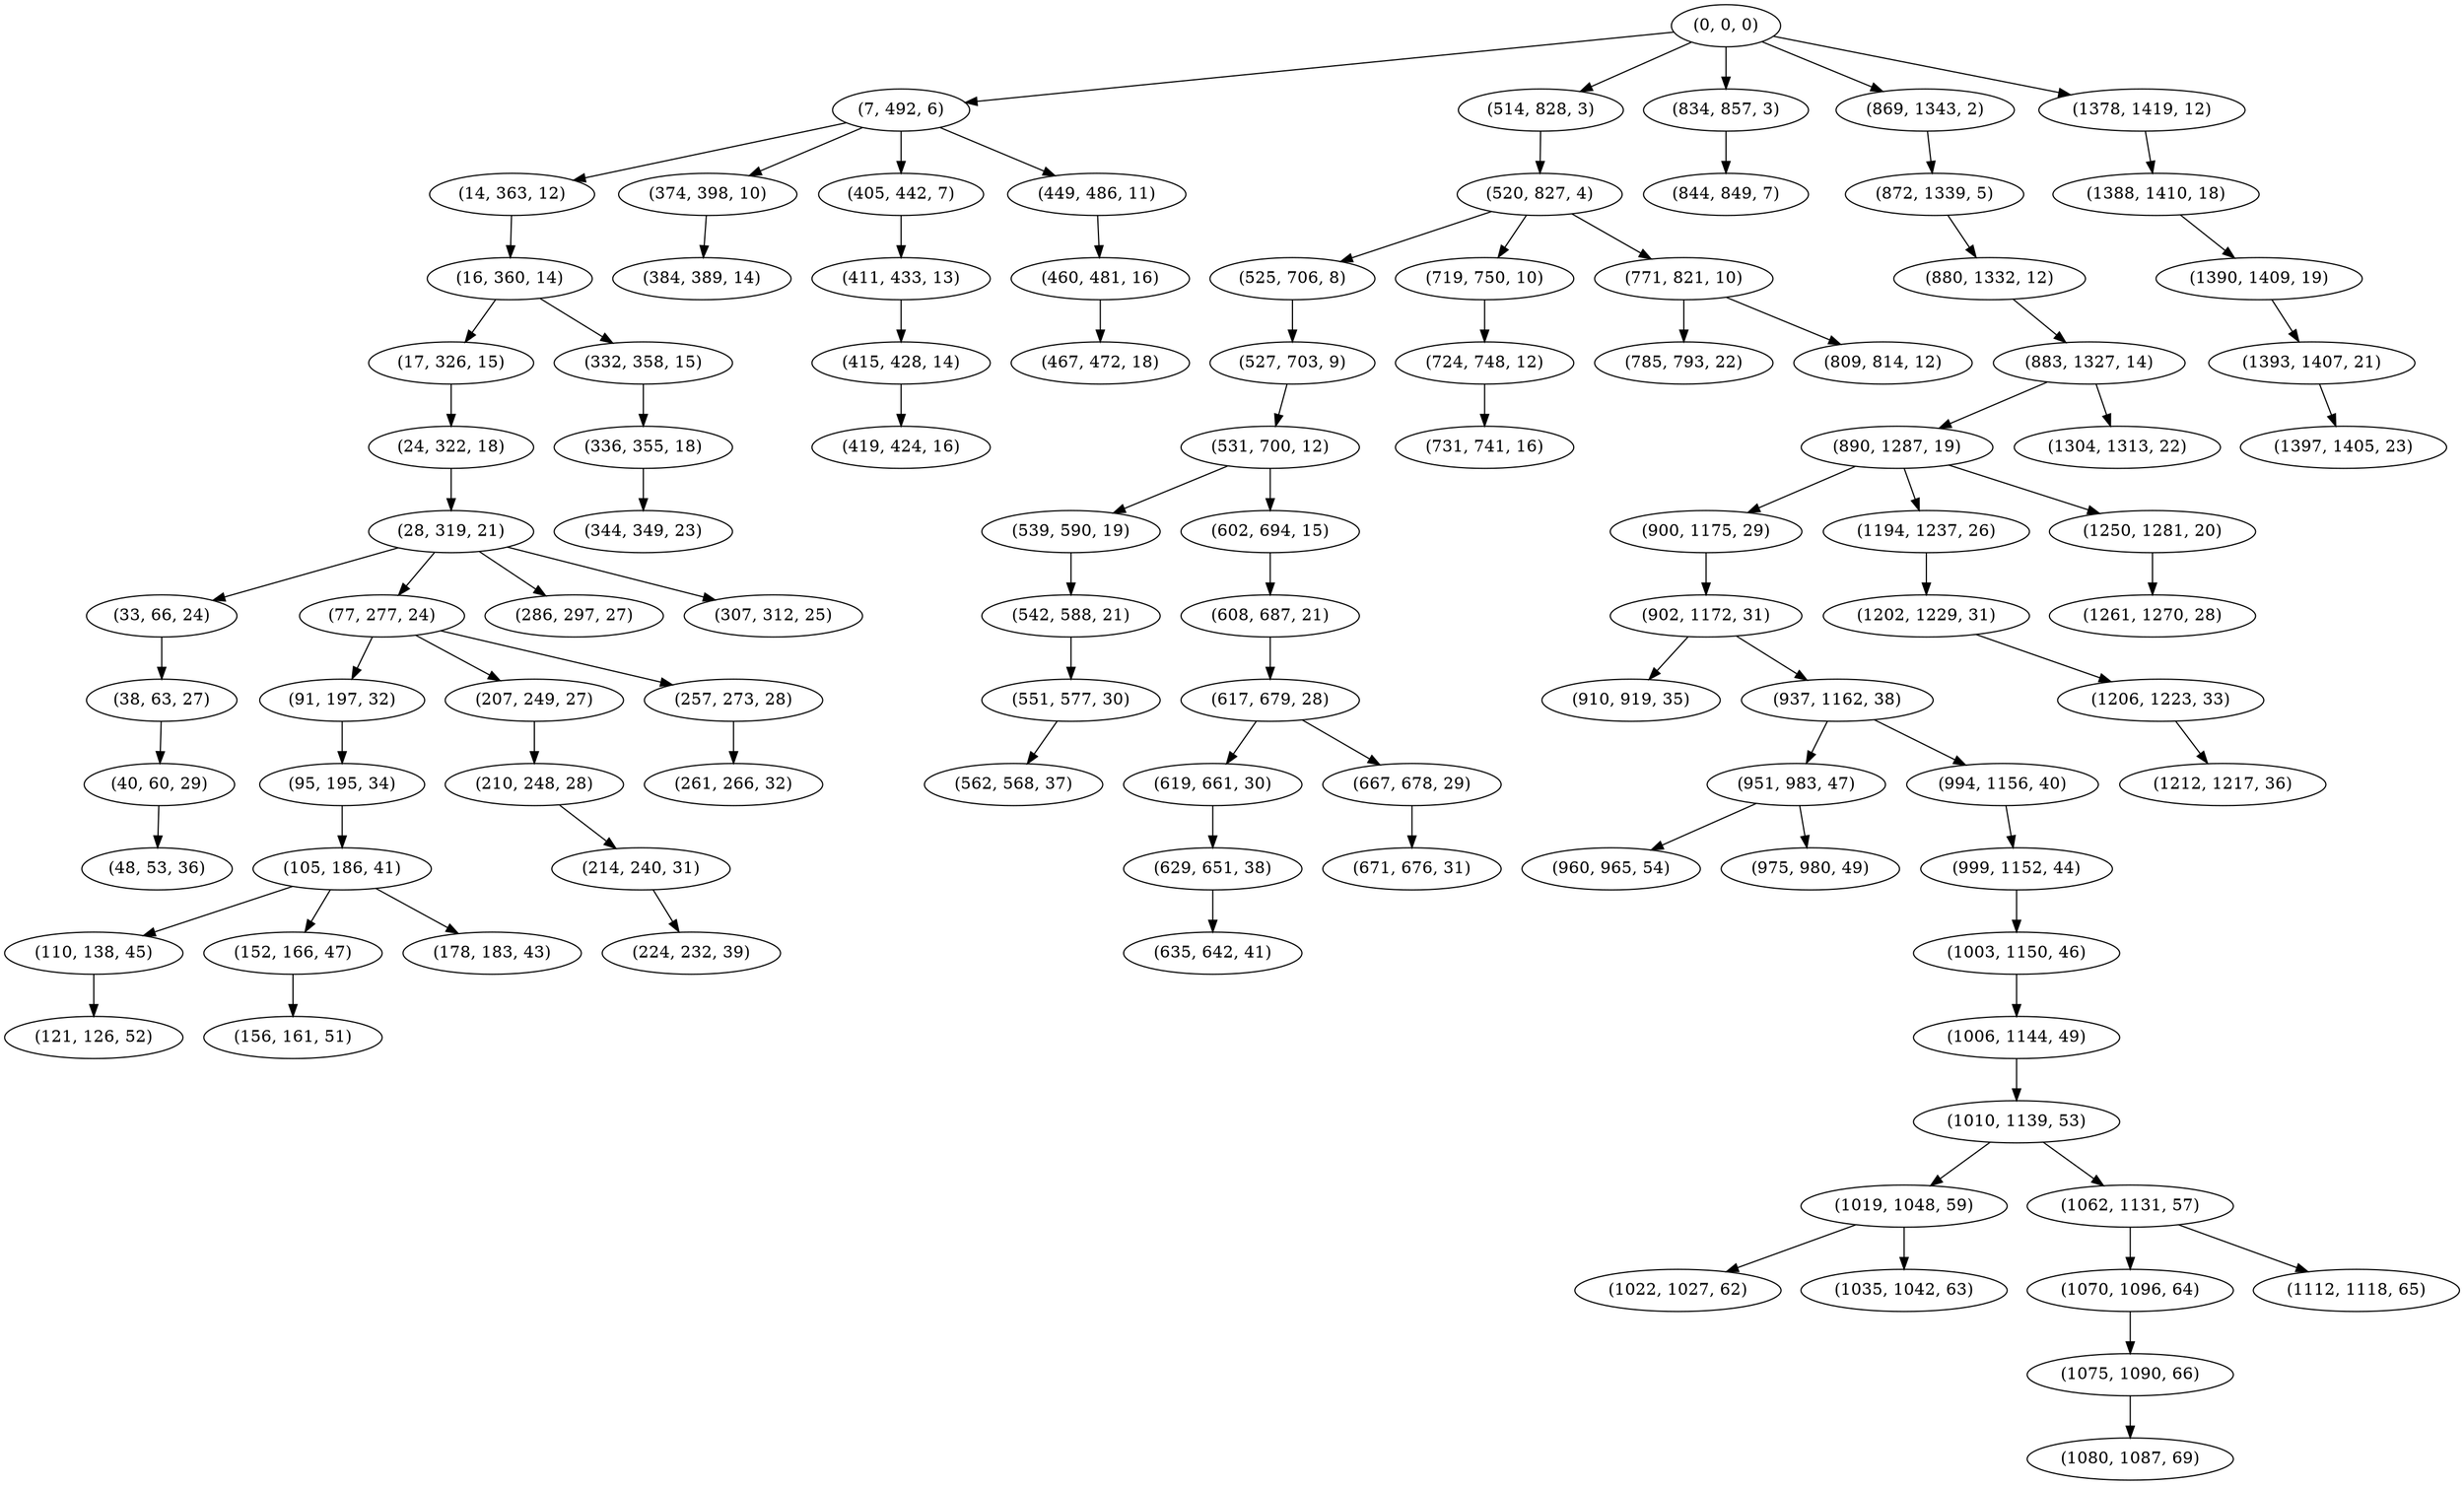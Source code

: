 digraph tree {
    "(0, 0, 0)";
    "(7, 492, 6)";
    "(14, 363, 12)";
    "(16, 360, 14)";
    "(17, 326, 15)";
    "(24, 322, 18)";
    "(28, 319, 21)";
    "(33, 66, 24)";
    "(38, 63, 27)";
    "(40, 60, 29)";
    "(48, 53, 36)";
    "(77, 277, 24)";
    "(91, 197, 32)";
    "(95, 195, 34)";
    "(105, 186, 41)";
    "(110, 138, 45)";
    "(121, 126, 52)";
    "(152, 166, 47)";
    "(156, 161, 51)";
    "(178, 183, 43)";
    "(207, 249, 27)";
    "(210, 248, 28)";
    "(214, 240, 31)";
    "(224, 232, 39)";
    "(257, 273, 28)";
    "(261, 266, 32)";
    "(286, 297, 27)";
    "(307, 312, 25)";
    "(332, 358, 15)";
    "(336, 355, 18)";
    "(344, 349, 23)";
    "(374, 398, 10)";
    "(384, 389, 14)";
    "(405, 442, 7)";
    "(411, 433, 13)";
    "(415, 428, 14)";
    "(419, 424, 16)";
    "(449, 486, 11)";
    "(460, 481, 16)";
    "(467, 472, 18)";
    "(514, 828, 3)";
    "(520, 827, 4)";
    "(525, 706, 8)";
    "(527, 703, 9)";
    "(531, 700, 12)";
    "(539, 590, 19)";
    "(542, 588, 21)";
    "(551, 577, 30)";
    "(562, 568, 37)";
    "(602, 694, 15)";
    "(608, 687, 21)";
    "(617, 679, 28)";
    "(619, 661, 30)";
    "(629, 651, 38)";
    "(635, 642, 41)";
    "(667, 678, 29)";
    "(671, 676, 31)";
    "(719, 750, 10)";
    "(724, 748, 12)";
    "(731, 741, 16)";
    "(771, 821, 10)";
    "(785, 793, 22)";
    "(809, 814, 12)";
    "(834, 857, 3)";
    "(844, 849, 7)";
    "(869, 1343, 2)";
    "(872, 1339, 5)";
    "(880, 1332, 12)";
    "(883, 1327, 14)";
    "(890, 1287, 19)";
    "(900, 1175, 29)";
    "(902, 1172, 31)";
    "(910, 919, 35)";
    "(937, 1162, 38)";
    "(951, 983, 47)";
    "(960, 965, 54)";
    "(975, 980, 49)";
    "(994, 1156, 40)";
    "(999, 1152, 44)";
    "(1003, 1150, 46)";
    "(1006, 1144, 49)";
    "(1010, 1139, 53)";
    "(1019, 1048, 59)";
    "(1022, 1027, 62)";
    "(1035, 1042, 63)";
    "(1062, 1131, 57)";
    "(1070, 1096, 64)";
    "(1075, 1090, 66)";
    "(1080, 1087, 69)";
    "(1112, 1118, 65)";
    "(1194, 1237, 26)";
    "(1202, 1229, 31)";
    "(1206, 1223, 33)";
    "(1212, 1217, 36)";
    "(1250, 1281, 20)";
    "(1261, 1270, 28)";
    "(1304, 1313, 22)";
    "(1378, 1419, 12)";
    "(1388, 1410, 18)";
    "(1390, 1409, 19)";
    "(1393, 1407, 21)";
    "(1397, 1405, 23)";
    "(0, 0, 0)" -> "(7, 492, 6)";
    "(0, 0, 0)" -> "(514, 828, 3)";
    "(0, 0, 0)" -> "(834, 857, 3)";
    "(0, 0, 0)" -> "(869, 1343, 2)";
    "(0, 0, 0)" -> "(1378, 1419, 12)";
    "(7, 492, 6)" -> "(14, 363, 12)";
    "(7, 492, 6)" -> "(374, 398, 10)";
    "(7, 492, 6)" -> "(405, 442, 7)";
    "(7, 492, 6)" -> "(449, 486, 11)";
    "(14, 363, 12)" -> "(16, 360, 14)";
    "(16, 360, 14)" -> "(17, 326, 15)";
    "(16, 360, 14)" -> "(332, 358, 15)";
    "(17, 326, 15)" -> "(24, 322, 18)";
    "(24, 322, 18)" -> "(28, 319, 21)";
    "(28, 319, 21)" -> "(33, 66, 24)";
    "(28, 319, 21)" -> "(77, 277, 24)";
    "(28, 319, 21)" -> "(286, 297, 27)";
    "(28, 319, 21)" -> "(307, 312, 25)";
    "(33, 66, 24)" -> "(38, 63, 27)";
    "(38, 63, 27)" -> "(40, 60, 29)";
    "(40, 60, 29)" -> "(48, 53, 36)";
    "(77, 277, 24)" -> "(91, 197, 32)";
    "(77, 277, 24)" -> "(207, 249, 27)";
    "(77, 277, 24)" -> "(257, 273, 28)";
    "(91, 197, 32)" -> "(95, 195, 34)";
    "(95, 195, 34)" -> "(105, 186, 41)";
    "(105, 186, 41)" -> "(110, 138, 45)";
    "(105, 186, 41)" -> "(152, 166, 47)";
    "(105, 186, 41)" -> "(178, 183, 43)";
    "(110, 138, 45)" -> "(121, 126, 52)";
    "(152, 166, 47)" -> "(156, 161, 51)";
    "(207, 249, 27)" -> "(210, 248, 28)";
    "(210, 248, 28)" -> "(214, 240, 31)";
    "(214, 240, 31)" -> "(224, 232, 39)";
    "(257, 273, 28)" -> "(261, 266, 32)";
    "(332, 358, 15)" -> "(336, 355, 18)";
    "(336, 355, 18)" -> "(344, 349, 23)";
    "(374, 398, 10)" -> "(384, 389, 14)";
    "(405, 442, 7)" -> "(411, 433, 13)";
    "(411, 433, 13)" -> "(415, 428, 14)";
    "(415, 428, 14)" -> "(419, 424, 16)";
    "(449, 486, 11)" -> "(460, 481, 16)";
    "(460, 481, 16)" -> "(467, 472, 18)";
    "(514, 828, 3)" -> "(520, 827, 4)";
    "(520, 827, 4)" -> "(525, 706, 8)";
    "(520, 827, 4)" -> "(719, 750, 10)";
    "(520, 827, 4)" -> "(771, 821, 10)";
    "(525, 706, 8)" -> "(527, 703, 9)";
    "(527, 703, 9)" -> "(531, 700, 12)";
    "(531, 700, 12)" -> "(539, 590, 19)";
    "(531, 700, 12)" -> "(602, 694, 15)";
    "(539, 590, 19)" -> "(542, 588, 21)";
    "(542, 588, 21)" -> "(551, 577, 30)";
    "(551, 577, 30)" -> "(562, 568, 37)";
    "(602, 694, 15)" -> "(608, 687, 21)";
    "(608, 687, 21)" -> "(617, 679, 28)";
    "(617, 679, 28)" -> "(619, 661, 30)";
    "(617, 679, 28)" -> "(667, 678, 29)";
    "(619, 661, 30)" -> "(629, 651, 38)";
    "(629, 651, 38)" -> "(635, 642, 41)";
    "(667, 678, 29)" -> "(671, 676, 31)";
    "(719, 750, 10)" -> "(724, 748, 12)";
    "(724, 748, 12)" -> "(731, 741, 16)";
    "(771, 821, 10)" -> "(785, 793, 22)";
    "(771, 821, 10)" -> "(809, 814, 12)";
    "(834, 857, 3)" -> "(844, 849, 7)";
    "(869, 1343, 2)" -> "(872, 1339, 5)";
    "(872, 1339, 5)" -> "(880, 1332, 12)";
    "(880, 1332, 12)" -> "(883, 1327, 14)";
    "(883, 1327, 14)" -> "(890, 1287, 19)";
    "(883, 1327, 14)" -> "(1304, 1313, 22)";
    "(890, 1287, 19)" -> "(900, 1175, 29)";
    "(890, 1287, 19)" -> "(1194, 1237, 26)";
    "(890, 1287, 19)" -> "(1250, 1281, 20)";
    "(900, 1175, 29)" -> "(902, 1172, 31)";
    "(902, 1172, 31)" -> "(910, 919, 35)";
    "(902, 1172, 31)" -> "(937, 1162, 38)";
    "(937, 1162, 38)" -> "(951, 983, 47)";
    "(937, 1162, 38)" -> "(994, 1156, 40)";
    "(951, 983, 47)" -> "(960, 965, 54)";
    "(951, 983, 47)" -> "(975, 980, 49)";
    "(994, 1156, 40)" -> "(999, 1152, 44)";
    "(999, 1152, 44)" -> "(1003, 1150, 46)";
    "(1003, 1150, 46)" -> "(1006, 1144, 49)";
    "(1006, 1144, 49)" -> "(1010, 1139, 53)";
    "(1010, 1139, 53)" -> "(1019, 1048, 59)";
    "(1010, 1139, 53)" -> "(1062, 1131, 57)";
    "(1019, 1048, 59)" -> "(1022, 1027, 62)";
    "(1019, 1048, 59)" -> "(1035, 1042, 63)";
    "(1062, 1131, 57)" -> "(1070, 1096, 64)";
    "(1062, 1131, 57)" -> "(1112, 1118, 65)";
    "(1070, 1096, 64)" -> "(1075, 1090, 66)";
    "(1075, 1090, 66)" -> "(1080, 1087, 69)";
    "(1194, 1237, 26)" -> "(1202, 1229, 31)";
    "(1202, 1229, 31)" -> "(1206, 1223, 33)";
    "(1206, 1223, 33)" -> "(1212, 1217, 36)";
    "(1250, 1281, 20)" -> "(1261, 1270, 28)";
    "(1378, 1419, 12)" -> "(1388, 1410, 18)";
    "(1388, 1410, 18)" -> "(1390, 1409, 19)";
    "(1390, 1409, 19)" -> "(1393, 1407, 21)";
    "(1393, 1407, 21)" -> "(1397, 1405, 23)";
}
